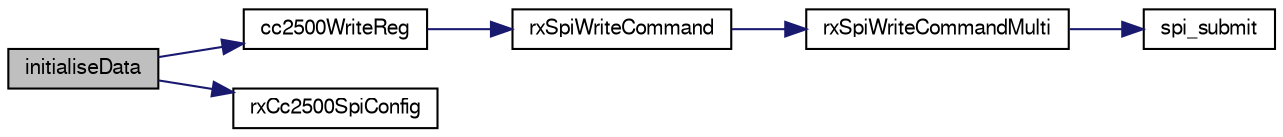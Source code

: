digraph "initialiseData"
{
  edge [fontname="FreeSans",fontsize="10",labelfontname="FreeSans",labelfontsize="10"];
  node [fontname="FreeSans",fontsize="10",shape=record];
  rankdir="LR";
  Node1 [label="initialiseData",height=0.2,width=0.4,color="black", fillcolor="grey75", style="filled", fontcolor="black"];
  Node1 -> Node2 [color="midnightblue",fontsize="10",style="solid",fontname="FreeSans"];
  Node2 [label="cc2500WriteReg",height=0.2,width=0.4,color="black", fillcolor="white", style="filled",URL="$cc2500_8c.html#a0aafd8cd88f01d28921f047d4435e169"];
  Node2 -> Node3 [color="midnightblue",fontsize="10",style="solid",fontname="FreeSans"];
  Node3 [label="rxSpiWriteCommand",height=0.2,width=0.4,color="black", fillcolor="white", style="filled",URL="$cc2500_8c.html#a15e26bcabc37cb935f279ec8eaff8f89"];
  Node3 -> Node4 [color="midnightblue",fontsize="10",style="solid",fontname="FreeSans"];
  Node4 [label="rxSpiWriteCommandMulti",height=0.2,width=0.4,color="black", fillcolor="white", style="filled",URL="$cc2500_8c.html#aa88e934fdd4f5f4f40dfa59c7060c208"];
  Node4 -> Node5 [color="midnightblue",fontsize="10",style="solid",fontname="FreeSans"];
  Node5 [label="spi_submit",height=0.2,width=0.4,color="black", fillcolor="white", style="filled",URL="$group__spi.html#ga5d383931766cb373ebad0b8bc26d439d",tooltip="Submit SPI transaction. "];
  Node1 -> Node6 [color="midnightblue",fontsize="10",style="solid",fontname="FreeSans"];
  Node6 [label="rxCc2500SpiConfig",height=0.2,width=0.4,color="black", fillcolor="white", style="filled",URL="$cc2500__settings_8c.html#aad1629e38fffa025a33f8054243bd6f0"];
}
